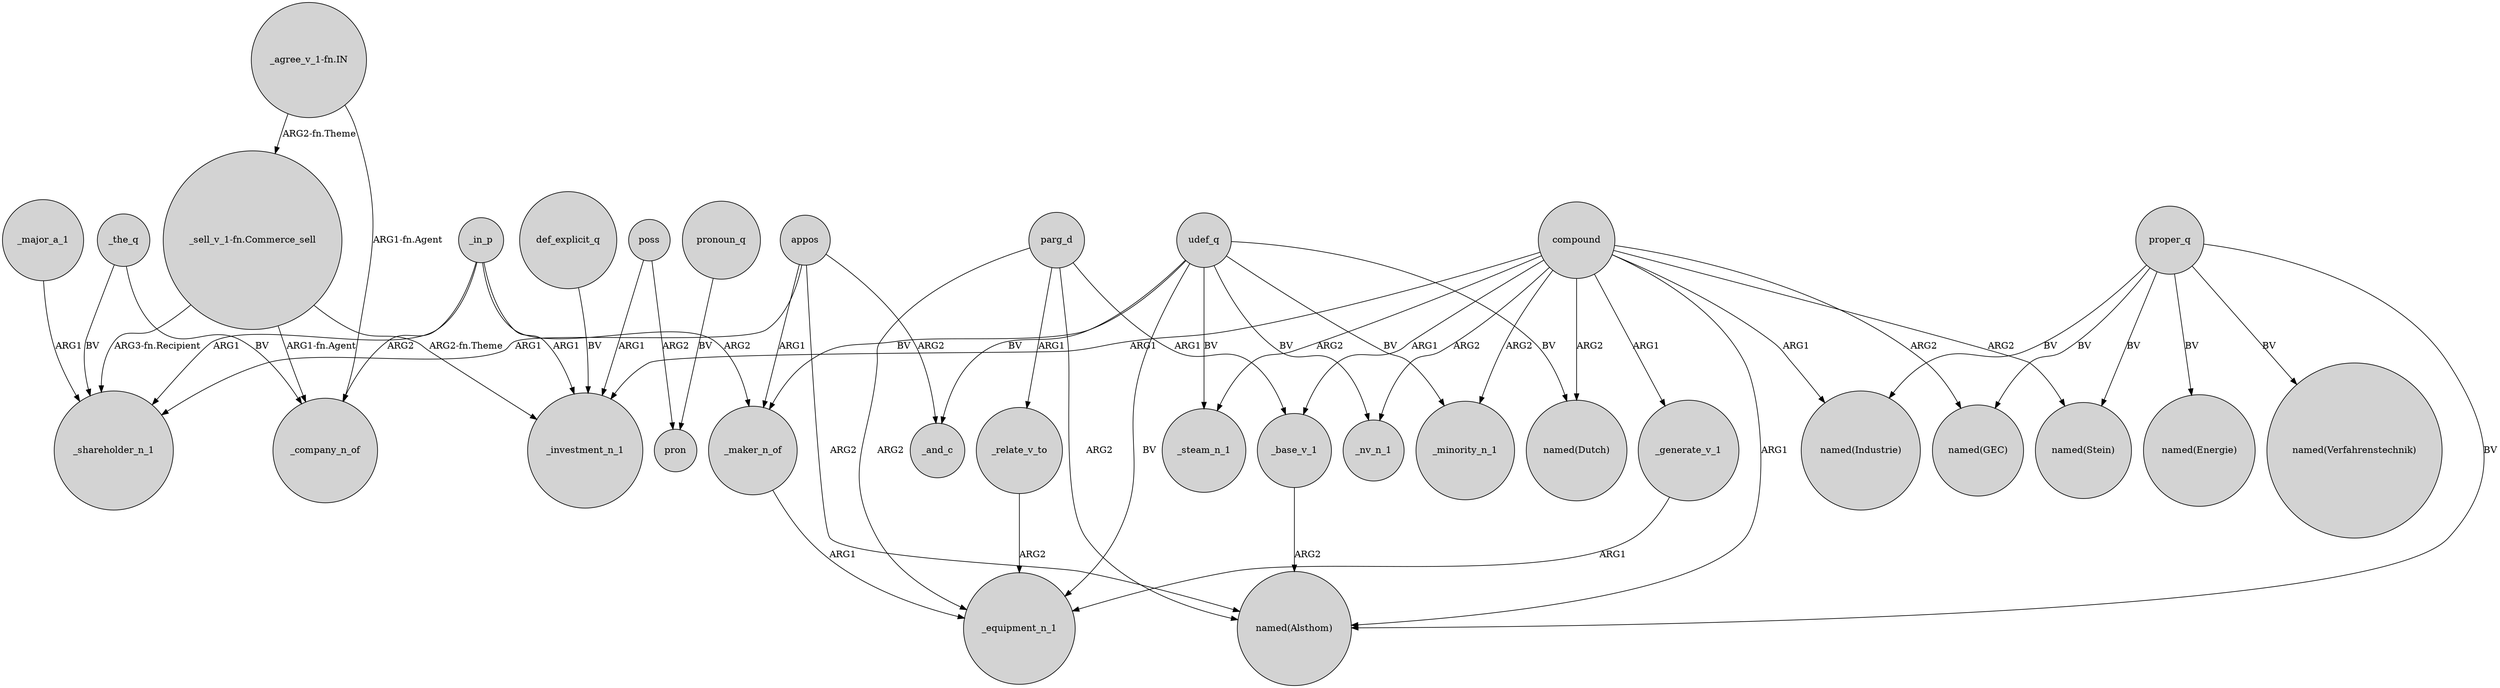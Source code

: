 digraph {
	node [shape=circle style=filled]
	proper_q -> "named(Industrie)" [label=BV]
	compound -> _nv_n_1 [label=ARG2]
	udef_q -> _equipment_n_1 [label=BV]
	_base_v_1 -> "named(Alsthom)" [label=ARG2]
	udef_q -> "named(Dutch)" [label=BV]
	poss -> pron [label=ARG2]
	compound -> "named(Industrie)" [label=ARG1]
	_in_p -> _maker_n_of [label=ARG2]
	_generate_v_1 -> _equipment_n_1 [label=ARG1]
	_the_q -> _shareholder_n_1 [label=BV]
	appos -> _shareholder_n_1 [label=ARG1]
	poss -> _investment_n_1 [label=ARG1]
	parg_d -> _relate_v_to [label=ARG1]
	udef_q -> _minority_n_1 [label=BV]
	_maker_n_of -> _equipment_n_1 [label=ARG1]
	_in_p -> _shareholder_n_1 [label=ARG1]
	proper_q -> "named(Alsthom)" [label=BV]
	proper_q -> "named(GEC)" [label=BV]
	udef_q -> _nv_n_1 [label=BV]
	compound -> _steam_n_1 [label=ARG2]
	_major_a_1 -> _shareholder_n_1 [label=ARG1]
	_the_q -> _company_n_of [label=BV]
	compound -> _investment_n_1 [label=ARG1]
	parg_d -> "named(Alsthom)" [label=ARG2]
	pronoun_q -> pron [label=BV]
	_in_p -> _company_n_of [label=ARG2]
	parg_d -> _equipment_n_1 [label=ARG2]
	compound -> "named(Dutch)" [label=ARG2]
	appos -> "named(Alsthom)" [label=ARG2]
	"_sell_v_1-fn.Commerce_sell" -> _investment_n_1 [label="ARG2-fn.Theme"]
	compound -> _base_v_1 [label=ARG1]
	compound -> _minority_n_1 [label=ARG2]
	appos -> _and_c [label=ARG2]
	def_explicit_q -> _investment_n_1 [label=BV]
	udef_q -> _maker_n_of [label=BV]
	compound -> "named(Alsthom)" [label=ARG1]
	proper_q -> "named(Energie)" [label=BV]
	"_agree_v_1-fn.IN" -> "_sell_v_1-fn.Commerce_sell" [label="ARG2-fn.Theme"]
	appos -> _maker_n_of [label=ARG1]
	proper_q -> "named(Stein)" [label=BV]
	udef_q -> _steam_n_1 [label=BV]
	parg_d -> _base_v_1 [label=ARG1]
	compound -> "named(GEC)" [label=ARG2]
	compound -> _generate_v_1 [label=ARG1]
	_relate_v_to -> _equipment_n_1 [label=ARG2]
	compound -> "named(Stein)" [label=ARG2]
	proper_q -> "named(Verfahrenstechnik)" [label=BV]
	udef_q -> _and_c [label=BV]
	"_agree_v_1-fn.IN" -> _company_n_of [label="ARG1-fn.Agent"]
	_in_p -> _investment_n_1 [label=ARG1]
	"_sell_v_1-fn.Commerce_sell" -> _shareholder_n_1 [label="ARG3-fn.Recipient"]
	"_sell_v_1-fn.Commerce_sell" -> _company_n_of [label="ARG1-fn.Agent"]
}
